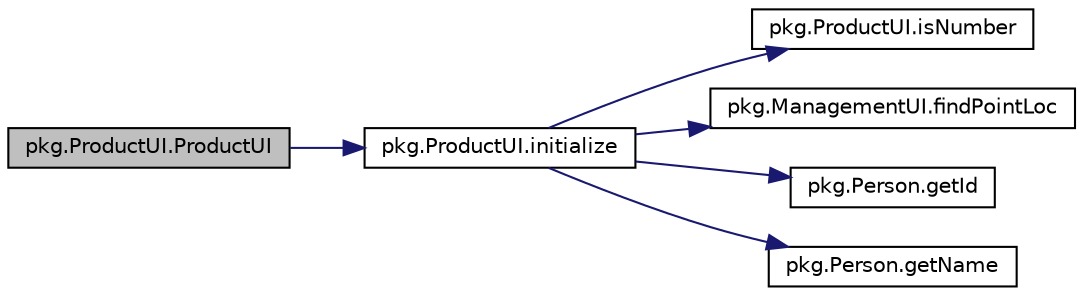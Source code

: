 digraph "pkg.ProductUI.ProductUI"
{
  edge [fontname="Helvetica",fontsize="10",labelfontname="Helvetica",labelfontsize="10"];
  node [fontname="Helvetica",fontsize="10",shape=record];
  rankdir="LR";
  Node1 [label="pkg.ProductUI.ProductUI",height=0.2,width=0.4,color="black", fillcolor="grey75", style="filled", fontcolor="black"];
  Node1 -> Node2 [color="midnightblue",fontsize="10",style="solid",fontname="Helvetica"];
  Node2 [label="pkg.ProductUI.initialize",height=0.2,width=0.4,color="black", fillcolor="white", style="filled",URL="$classpkg_1_1_product_u_i.html#a48ca25718eac33d3a3cc576863b9ba48"];
  Node2 -> Node3 [color="midnightblue",fontsize="10",style="solid",fontname="Helvetica"];
  Node3 [label="pkg.ProductUI.isNumber",height=0.2,width=0.4,color="black", fillcolor="white", style="filled",URL="$classpkg_1_1_product_u_i.html#a643538618cd15aa1607227e9f398554b"];
  Node2 -> Node4 [color="midnightblue",fontsize="10",style="solid",fontname="Helvetica"];
  Node4 [label="pkg.ManagementUI.findPointLoc",height=0.2,width=0.4,color="black", fillcolor="white", style="filled",URL="$classpkg_1_1_management_u_i.html#a23fb9a0d7bae4106d1f604b6035de259"];
  Node2 -> Node5 [color="midnightblue",fontsize="10",style="solid",fontname="Helvetica"];
  Node5 [label="pkg.Person.getId",height=0.2,width=0.4,color="black", fillcolor="white", style="filled",URL="$classpkg_1_1_person.html#a2da9408fa69eac5cd12efdbdf93b82ed"];
  Node2 -> Node6 [color="midnightblue",fontsize="10",style="solid",fontname="Helvetica"];
  Node6 [label="pkg.Person.getName",height=0.2,width=0.4,color="black", fillcolor="white", style="filled",URL="$classpkg_1_1_person.html#ab524891b4990ebc4792ee2b8ad7748df"];
}
